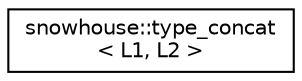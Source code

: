 digraph "Graphical Class Hierarchy"
{
 // INTERACTIVE_SVG=YES
  edge [fontname="Helvetica",fontsize="10",labelfontname="Helvetica",labelfontsize="10"];
  node [fontname="Helvetica",fontsize="10",shape=record];
  rankdir="LR";
  Node0 [label="snowhouse::type_concat\l\< L1, L2 \>",height=0.2,width=0.4,color="black", fillcolor="white", style="filled",URL="$structsnowhouse_1_1type__concat.html"];
}
